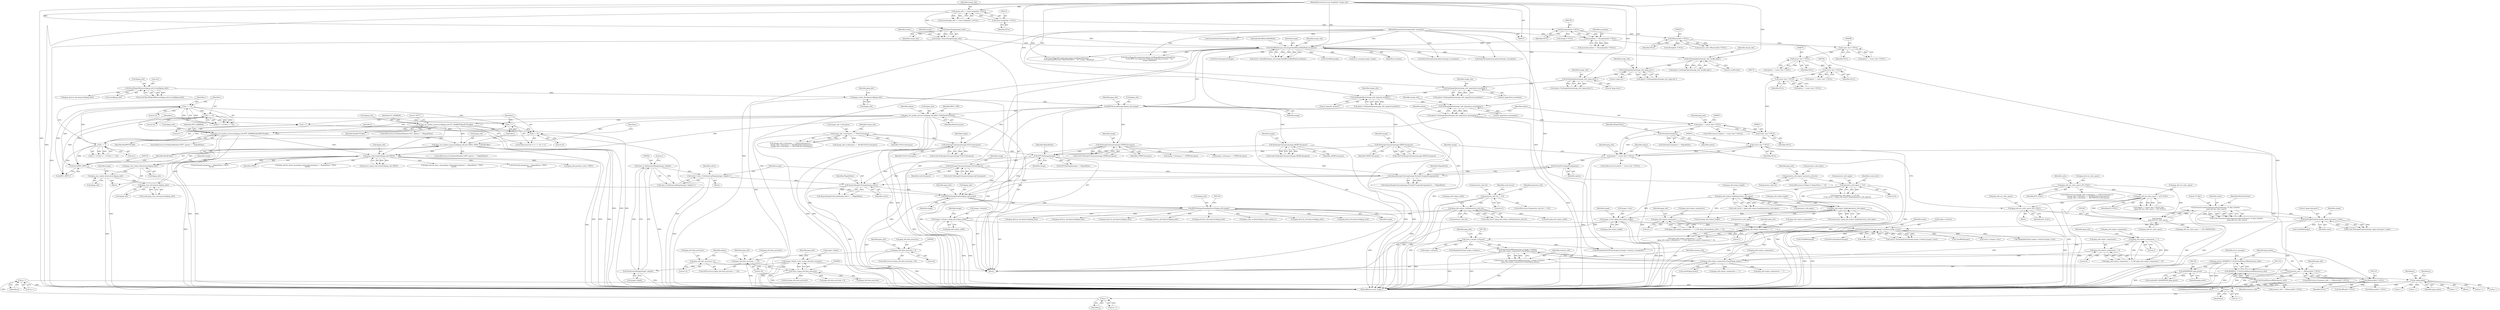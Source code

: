digraph "0_ImageMagick_58cf5bf4fade82e3b510e8f3463a967278a3e410@pointer" {
"1001542" [label="(Call,p++)"];
"1001531" [label="(Call,p++)"];
"1001520" [label="(Call,p++)"];
"1001392" [label="(Call,p=jpeg_pixels)"];
"1001351" [label="(Call,(JSAMPROW) jpeg_pixels)"];
"1001132" [label="(Call,jpeg_pixels=(JSAMPLE *) GetVirtualMemoryBlob(memory_info))"];
"1001134" [label="(Call,(JSAMPLE *) GetVirtualMemoryBlob(memory_info))"];
"1001136" [label="(Call,GetVirtualMemoryBlob(memory_info))"];
"1001120" [label="(Call,memory_info == (MemoryInfo *) NULL)"];
"1001104" [label="(Call,memory_info=AcquireVirtualMemory((size_t) image->columns,\n    jpeg_info.output_components*sizeof(*jpeg_pixels)))"];
"1001106" [label="(Call,AcquireVirtualMemory((size_t) image->columns,\n    jpeg_info.output_components*sizeof(*jpeg_pixels)))"];
"1001107" [label="(Call,(size_t) image->columns)"];
"1001054" [label="(Call,SetImageExtent(image,image->columns,image->rows))"];
"1001031" [label="(Call,SetImageProperty(image,\"jpeg:colorspace\",value))"];
"1001014" [label="(Call,JPEGSetImageSamplingFactor(&jpeg_info,image))"];
"1001010" [label="(Call,JPEGSetImageQuality(&jpeg_info,image))"];
"1000828" [label="(Call,jpeg_start_decompress(&jpeg_info))"];
"1000385" [label="(Call,jpeg_read_header(&jpeg_info,TRUE))"];
"1000372" [label="(Call,jpeg_set_marker_processor(&jpeg_info,(int) (JPEG_APP0+i),ReadProfile))"];
"1000329" [label="(Call,jpeg_set_marker_processor(&jpeg_info,ICC_MARKER,ReadICCProfile))"];
"1000313" [label="(Call,jpeg_set_marker_processor(&jpeg_info,JPEG_COM,ReadComment))"];
"1000309" [label="(Call,JPEGSourceManager(&jpeg_info,image))"];
"1000306" [label="(Call,jpeg_create_decompress(&jpeg_info))"];
"1000207" [label="(Call,ResetMagickMemory(&jpeg_info,0,sizeof(jpeg_info)))"];
"1000179" [label="(Call,OpenBlob(image_info,image,ReadBinaryBlobMode,exception))"];
"1000175" [label="(Call,AcquireImage(image_info))"];
"1000129" [label="(Call,image_info != (const ImageInfo *) NULL)"];
"1000108" [label="(MethodParameterIn,const ImageInfo *image_info)"];
"1000131" [label="(Call,(const ImageInfo *) NULL)"];
"1000173" [label="(Call,image=AcquireImage(image_info))"];
"1000156" [label="(Call,exception != (ExceptionInfo *) NULL)"];
"1000109" [label="(MethodParameterIn,ExceptionInfo *exception)"];
"1000158" [label="(Call,(ExceptionInfo *) NULL)"];
"1000340" [label="(Call,jpeg_set_marker_processor(&jpeg_info,IPTC_MARKER,ReadIPTCProfile))"];
"1000375" [label="(Call,(int) (JPEG_APP0+i))"];
"1000360" [label="(Call,i != 13)"];
"1000356" [label="(Call,i != 2)"];
"1000349" [label="(Call,i < 16)"];
"1000352" [label="(Call,i++)"];
"1000363" [label="(Call,i != 14)"];
"1000346" [label="(Call,i=1)"];
"1000600" [label="(Call,jpeg_calc_output_dimensions(&jpeg_info))"];
"1000528" [label="(Call,jpeg_calc_output_dimensions(&jpeg_info))"];
"1000894" [label="(Call,IsITUFaxImage(image))"];
"1000880" [label="(Call,SetImageColorspace(image,YCbCrColorspace))"];
"1000391" [label="(Call,image_info->colorspace == YCbCrColorspace)"];
"1000864" [label="(Call,SetImageColorspace(image,sRGBColorspace))"];
"1000872" [label="(Call,SetImageColorspace(image,GRAYColorspace))"];
"1000888" [label="(Call,SetImageColorspace(image,CMYKColorspace))"];
"1000950" [label="(Call,AcquireImageColormap(image,colors))"];
"1000916" [label="(Call,AcquireImageColormap(image,StringToUnsignedLong(option)))"];
"1000900" [label="(Call,SetImageColorspace(image,LabColorspace))"];
"1000918" [label="(Call,StringToUnsignedLong(option))"];
"1000909" [label="(Call,option != (const char *) NULL)"];
"1000810" [label="(Call,option != (const char *) NULL)"];
"1000804" [label="(Call,option=GetImageOption(image_info,\"jpeg:fancy-upsampling\"))"];
"1000806" [label="(Call,GetImageOption(image_info,\"jpeg:fancy-upsampling\"))"];
"1000724" [label="(Call,GetImageOption(image_info,\"jpeg:dct-method\"))"];
"1000697" [label="(Call,GetImageOption(image_info,\"jpeg:block-smoothing\"))"];
"1000672" [label="(Call,GetImageOption(image_info,\"jpeg:colors\"))"];
"1000490" [label="(Call,GetImageOption(image_info,\"jpeg:size\"))"];
"1000320" [label="(Call,GetImageOption(image_info,\"profile:skip\"))"];
"1000812" [label="(Call,(const char *) NULL)"];
"1000730" [label="(Call,(const char *) NULL)"];
"1000703" [label="(Call,(const char *) NULL)"];
"1000678" [label="(Call,(const char *) NULL)"];
"1000497" [label="(Call,(const char *) NULL)"];
"1000232" [label="(Call,(MemoryInfo *) NULL)"];
"1000821" [label="(Call,IsStringTrue(option))"];
"1000911" [label="(Call,(const char *) NULL)"];
"1000938" [label="(Call,colors=(size_t) GetQuantumRange(image->depth)+1)"];
"1000941" [label="(Call,(size_t) GetQuantumRange(image->depth))"];
"1000943" [label="(Call,GetQuantumRange(image->depth))"];
"1000845" [label="(Call,image->depth=(size_t) jpeg_info.data_precision)"];
"1000849" [label="(Call,(size_t) jpeg_info.data_precision)"];
"1000660" [label="(Call,jpeg_info.data_precision == 16)"];
"1000643" [label="(Call,jpeg_info.data_precision > 8)"];
"1000665" [label="(Call,jpeg_info.data_precision=12)"];
"1001020" [label="(Call,FormatLocaleString(value,MaxTextExtent,\"%.20g\",(double)\n    jpeg_info.out_color_space))"];
"1001024" [label="(Call,(double)\n    jpeg_info.out_color_space)"];
"1000903" [label="(Call,jpeg_info.out_color_space=JCS_YCbCr)"];
"1000500" [label="(Call,jpeg_info.out_color_space != JCS_YCbCr)"];
"1000407" [label="(Call,jpeg_info.out_color_space=JCS_YCbCr)"];
"1000831" [label="(Call,image->columns=jpeg_info.output_width)"];
"1000556" [label="(Call,jpeg_info.output_width/geometry_info.rho)"];
"1000549" [label="(Call,geometry_info.rho != 0.0)"];
"1000838" [label="(Call,image->rows=jpeg_info.output_height)"];
"1000572" [label="(Call,jpeg_info.output_height/geometry_info.sigma)"];
"1000565" [label="(Call,geometry_info.sigma != 0.0)"];
"1000521" [label="(Call,geometry_info.sigma=geometry_info.rho)"];
"1000581" [label="(Call,jpeg_info.output_height/geometry_info.sigma)"];
"1001112" [label="(Call,jpeg_info.output_components*sizeof(*jpeg_pixels))"];
"1001087" [label="(Call,jpeg_info.output_components != 3)"];
"1001081" [label="(Call,jpeg_info.output_components != 1)"];
"1000926" [label="(Call,jpeg_info.output_components == 1)"];
"1001092" [label="(Call,jpeg_info.output_components != 4)"];
"1001122" [label="(Call,(MemoryInfo *) NULL)"];
"1001542" [label="(Call,p++)"];
"1000810" [label="(Call,option != (const char *) NULL)"];
"1000889" [label="(Identifier,image)"];
"1000902" [label="(Identifier,LabColorspace)"];
"1000726" [label="(Literal,\"jpeg:dct-method\")"];
"1000903" [label="(Call,jpeg_info.out_color_space=JCS_YCbCr)"];
"1000317" [label="(Identifier,ReadComment)"];
"1001033" [label="(Literal,\"jpeg:colorspace\")"];
"1001438" [label="(Call,jpeg_info.output_components == 1)"];
"1000846" [label="(Call,image->depth)"];
"1000340" [label="(Call,jpeg_set_marker_processor(&jpeg_info,IPTC_MARKER,ReadIPTCProfile))"];
"1001373" [label="(Call,jpeg_read_scanlines(&jpeg_info,scanline,1))"];
"1000831" [label="(Call,image->columns=jpeg_info.output_width)"];
"1000947" [label="(Literal,1)"];
"1000345" [label="(ControlStructure,for (i=1; i < 16; i++))"];
"1001486" [label="(Call,p++)"];
"1000392" [label="(Call,image_info->colorspace)"];
"1000944" [label="(Call,image->depth)"];
"1000488" [label="(Call,option=GetImageOption(image_info,\"jpeg:size\"))"];
"1000722" [label="(Call,option=GetImageOption(image_info,\"jpeg:dct-method\"))"];
"1001397" [label="(Call,QueueAuthenticPixels(image,0,y,image->columns,1,exception))"];
"1001047" [label="(Call,CloseBlob(image))"];
"1000182" [label="(Identifier,ReadBinaryBlobMode)"];
"1001034" [label="(Identifier,value)"];
"1000872" [label="(Call,SetImageColorspace(image,GRAYColorspace))"];
"1000579" [label="(Call,scale_factor=jpeg_info.output_height/geometry_info.sigma)"];
"1000951" [label="(Identifier,image)"];
"1000391" [label="(Call,image_info->colorspace == YCbCrColorspace)"];
"1000952" [label="(Identifier,colors)"];
"1000555" [label="(Identifier,scale_factor)"];
"1001839" [label="(Call,jpeg_destroy_decompress(&jpeg_info))"];
"1000699" [label="(Literal,\"jpeg:block-smoothing\")"];
"1000826" [label="(Call,(void) jpeg_start_decompress(&jpeg_info))"];
"1000312" [label="(Identifier,image)"];
"1001089" [label="(Identifier,jpeg_info)"];
"1000674" [label="(Literal,\"jpeg:colors\")"];
"1000936" [label="(Block,)"];
"1001543" [label="(Identifier,p)"];
"1000678" [label="(Call,(const char *) NULL)"];
"1000725" [label="(Identifier,image_info)"];
"1000823" [label="(Identifier,MagickFalse)"];
"1000352" [label="(Call,i++)"];
"1000695" [label="(Call,option=GetImageOption(image_info,\"jpeg:block-smoothing\"))"];
"1000569" [label="(Literal,0.0)"];
"1000896" [label="(Identifier,MagickFalse)"];
"1000337" [label="(Literal,\"IPTC\")"];
"1001054" [label="(Call,SetImageExtent(image,image->columns,image->rows))"];
"1001106" [label="(Call,AcquireVirtualMemory((size_t) image->columns,\n    jpeg_info.output_components*sizeof(*jpeg_pixels)))"];
"1000565" [label="(Call,geometry_info.sigma != 0.0)"];
"1000832" [label="(Call,image->columns)"];
"1000553" [label="(Literal,0.0)"];
"1000504" [label="(Identifier,JCS_YCbCr)"];
"1000698" [label="(Identifier,image_info)"];
"1001132" [label="(Call,jpeg_pixels=(JSAMPLE *) GetVirtualMemoryBlob(memory_info))"];
"1000671" [label="(Identifier,option)"];
"1001121" [label="(Identifier,memory_info)"];
"1000357" [label="(Identifier,i)"];
"1001836" [label="(Call,jpeg_finish_decompress(&jpeg_info))"];
"1000989" [label="(Call,(int) jpeg_info.data_precision)"];
"1000382" [label="(Identifier,i)"];
"1000309" [label="(Call,JPEGSourceManager(&jpeg_info,image))"];
"1000494" [label="(Call,(option != (const char *) NULL) &&\n      (jpeg_info.out_color_space != JCS_YCbCr))"];
"1000407" [label="(Call,jpeg_info.out_color_space=JCS_YCbCr)"];
"1001032" [label="(Identifier,image)"];
"1000642" [label="(ControlStructure,if (jpeg_info.data_precision > 8))"];
"1001010" [label="(Call,JPEGSetImageQuality(&jpeg_info,image))"];
"1001748" [label="(Call,p++)"];
"1000248" [label="(Call,jpeg_destroy_decompress(&jpeg_info))"];
"1001394" [label="(Identifier,jpeg_pixels)"];
"1000307" [label="(Call,&jpeg_info)"];
"1000928" [label="(Identifier,jpeg_info)"];
"1000949" [label="(Call,AcquireImageColormap(image,colors) == MagickFalse)"];
"1000664" [label="(Literal,16)"];
"1000701" [label="(Call,option != (const char *) NULL)"];
"1000529" [label="(Call,&jpeg_info)"];
"1000157" [label="(Identifier,exception)"];
"1001119" [label="(ControlStructure,if (memory_info == (MemoryInfo *) NULL))"];
"1000895" [label="(Identifier,image)"];
"1000667" [label="(Identifier,jpeg_info)"];
"1001353" [label="(Identifier,jpeg_pixels)"];
"1000348" [label="(Literal,1)"];
"1000840" [label="(Identifier,image)"];
"1000874" [label="(Identifier,GRAYColorspace)"];
"1000355" [label="(Call,(i != 2) && (i != 13) && (i != 14))"];
"1001149" [label="(Call,(MemoryInfo *) NULL)"];
"1001667" [label="(Call,p++)"];
"1001021" [label="(Identifier,value)"];
"1001080" [label="(Call,(jpeg_info.output_components != 1) &&\n      (jpeg_info.output_components != 3) && (jpeg_info.output_components != 4))"];
"1001029" [label="(Call,(void) SetImageProperty(image,\"jpeg:colorspace\",value))"];
"1001532" [label="(Identifier,p)"];
"1000521" [label="(Call,geometry_info.sigma=geometry_info.rho)"];
"1000915" [label="(Call,AcquireImageColormap(image,StringToUnsignedLong(option)) == MagickFalse)"];
"1000388" [label="(Identifier,TRUE)"];
"1000130" [label="(Identifier,image_info)"];
"1000389" [label="(ControlStructure,if ((image_info->colorspace == YCbCrColorspace) ||\n      (image_info->colorspace == Rec601YCbCrColorspace) ||\n      (image_info->colorspace == Rec709YCbCrColorspace)))"];
"1000822" [label="(Identifier,option)"];
"1000919" [label="(Identifier,option)"];
"1000179" [label="(Call,OpenBlob(image_info,image,ReadBinaryBlobMode,exception))"];
"1001087" [label="(Call,jpeg_info.output_components != 3)"];
"1000175" [label="(Call,AcquireImage(image_info))"];
"1000811" [label="(Identifier,option)"];
"1001418" [label="(Call,jpeg_info.data_precision > 8)"];
"1000330" [label="(Call,&jpeg_info)"];
"1001052" [label="(Call,status=SetImageExtent(image,image->columns,image->rows))"];
"1000570" [label="(Call,scale_factor > (jpeg_info.output_height/geometry_info.sigma))"];
"1000386" [label="(Call,&jpeg_info)"];
"1000865" [label="(Identifier,image)"];
"1001014" [label="(Call,JPEGSetImageSamplingFactor(&jpeg_info,image))"];
"1000812" [label="(Call,(const char *) NULL)"];
"1000411" [label="(Identifier,JCS_YCbCr)"];
"1000571" [label="(Identifier,scale_factor)"];
"1000886" [label="(Call,(void) SetImageColorspace(image,CMYKColorspace))"];
"1000880" [label="(Call,SetImageColorspace(image,YCbCrColorspace))"];
"1000413" [label="(Identifier,units)"];
"1001367" [label="(Block,)"];
"1000364" [label="(Identifier,i)"];
"1000567" [label="(Identifier,geometry_info)"];
"1000828" [label="(Call,jpeg_start_decompress(&jpeg_info))"];
"1000804" [label="(Call,option=GetImageOption(image_info,\"jpeg:fancy-upsampling\"))"];
"1000515" [label="(ControlStructure,if ((flags & SigmaValue) == 0))"];
"1001201" [label="(Call,jpeg_info.out_color_space == JCS_GRAYSCALE)"];
"1000350" [label="(Identifier,i)"];
"1000581" [label="(Call,jpeg_info.output_height/geometry_info.sigma)"];
"1000344" [label="(Identifier,ReadIPTCProfile)"];
"1001792" [label="(Call,SyncAuthenticPixels(image,exception))"];
"1000183" [label="(Identifier,exception)"];
"1001848" [label="(Call,CloseBlob(image))"];
"1000916" [label="(Call,AcquireImageColormap(image,StringToUnsignedLong(option)))"];
"1000108" [label="(MethodParameterIn,const ImageInfo *image_info)"];
"1000673" [label="(Identifier,image_info)"];
"1000820" [label="(Call,IsStringTrue(option) != MagickFalse)"];
"1000129" [label="(Call,image_info != (const ImageInfo *) NULL)"];
"1000176" [label="(Identifier,image_info)"];
"1000346" [label="(Call,i=1)"];
"1000838" [label="(Call,image->rows=jpeg_info.output_height)"];
"1000232" [label="(Call,(MemoryInfo *) NULL)"];
"1001360" [label="(Call,(ssize_t) image->rows)"];
"1001396" [label="(Identifier,q)"];
"1000670" [label="(Call,option=GetImageOption(image_info,\"jpeg:colors\"))"];
"1001092" [label="(Call,jpeg_info.output_components != 4)"];
"1001024" [label="(Call,(double)\n    jpeg_info.out_color_space)"];
"1000207" [label="(Call,ResetMagickMemory(&jpeg_info,0,sizeof(jpeg_info)))"];
"1000730" [label="(Call,(const char *) NULL)"];
"1000662" [label="(Identifier,jpeg_info)"];
"1000191" [label="(Call,DestroyImageList(image))"];
"1001165" [label="(Call,(MagickSizeType) image->columns*image->rows)"];
"1000550" [label="(Call,geometry_info.rho)"];
"1001022" [label="(Identifier,MaxTextExtent)"];
"1000365" [label="(Literal,14)"];
"1000882" [label="(Identifier,YCbCrColorspace)"];
"1000373" [label="(Call,&jpeg_info)"];
"1000315" [label="(Identifier,jpeg_info)"];
"1000110" [label="(Block,)"];
"1000353" [label="(Identifier,i)"];
"1000173" [label="(Call,image=AcquireImage(image_info))"];
"1000660" [label="(Call,jpeg_info.data_precision == 16)"];
"1000395" [label="(Identifier,YCbCrColorspace)"];
"1001094" [label="(Identifier,jpeg_info)"];
"1001531" [label="(Call,p++)"];
"1000888" [label="(Call,SetImageColorspace(image,CMYKColorspace))"];
"1000349" [label="(Call,i < 16)"];
"1000898" [label="(Call,(void) SetImageColorspace(image,LabColorspace))"];
"1000564" [label="(Call,(geometry_info.sigma != 0.0) &&\n          (scale_factor > (jpeg_info.output_height/geometry_info.sigma)))"];
"1000333" [label="(Identifier,ReadICCProfile)"];
"1000360" [label="(Call,i != 13)"];
"1000585" [label="(Call,geometry_info.sigma)"];
"1000390" [label="(Call,(image_info->colorspace == YCbCrColorspace) ||\n      (image_info->colorspace == Rec601YCbCrColorspace) ||\n      (image_info->colorspace == Rec709YCbCrColorspace))"];
"1000380" [label="(Identifier,ReadProfile)"];
"1001136" [label="(Call,GetVirtualMemoryBlob(memory_info))"];
"1000490" [label="(Call,GetImageOption(image_info,\"jpeg:size\"))"];
"1000109" [label="(MethodParameterIn,ExceptionInfo *exception)"];
"1001059" [label="(Call,image->rows)"];
"1000321" [label="(Identifier,image_info)"];
"1000319" [label="(Identifier,option)"];
"1000359" [label="(Call,(i != 13) && (i != 14))"];
"1001161" [label="(Call,CloseBlob(image))"];
"1000881" [label="(Identifier,image)"];
"1001113" [label="(Call,jpeg_info.output_components)"];
"1000131" [label="(Call,(const ImageInfo *) NULL)"];
"1000864" [label="(Call,SetImageColorspace(image,sRGBColorspace))"];
"1001055" [label="(Identifier,image)"];
"1000953" [label="(Identifier,MagickFalse)"];
"1000911" [label="(Call,(const char *) NULL)"];
"1000814" [label="(Identifier,NULL)"];
"1000178" [label="(Identifier,status)"];
"1000941" [label="(Call,(size_t) GetQuantumRange(image->depth))"];
"1001020" [label="(Call,FormatLocaleString(value,MaxTextExtent,\"%.20g\",(double)\n    jpeg_info.out_color_space))"];
"1001013" [label="(Identifier,image)"];
"1000890" [label="(Identifier,CMYKColorspace)"];
"1000676" [label="(Call,option != (const char *) NULL)"];
"1000926" [label="(Call,jpeg_info.output_components == 1)"];
"1000362" [label="(Literal,13)"];
"1001392" [label="(Call,p=jpeg_pixels)"];
"1000500" [label="(Call,jpeg_info.out_color_space != JCS_YCbCr)"];
"1000939" [label="(Identifier,colors)"];
"1000706" [label="(Call,jpeg_info.do_block_smoothing=IsStringTrue(option) != MagickFalse ? TRUE :\n      FALSE)"];
"1001347" [label="(Call,scanline[0]=(JSAMPROW) jpeg_pixels)"];
"1000314" [label="(Call,&jpeg_info)"];
"1000705" [label="(Identifier,NULL)"];
"1001492" [label="(Call,image->colorspace != CMYKColorspace)"];
"1000839" [label="(Call,image->rows)"];
"1000177" [label="(Call,status=OpenBlob(image_info,image,ReadBinaryBlobMode,exception))"];
"1000497" [label="(Call,(const char *) NULL)"];
"1001351" [label="(Call,(JSAMPROW) jpeg_pixels)"];
"1001017" [label="(Identifier,image)"];
"1001521" [label="(Identifier,p)"];
"1001016" [label="(Identifier,jpeg_info)"];
"1000927" [label="(Call,jpeg_info.output_components)"];
"1000560" [label="(Call,geometry_info.rho)"];
"1001541" [label="(Call,*p++)"];
"1001018" [label="(Call,(void) FormatLocaleString(value,MaxTextExtent,\"%.20g\",(double)\n    jpeg_info.out_color_space))"];
"1001085" [label="(Literal,1)"];
"1001542" [label="(Call,p++)"];
"1000920" [label="(Identifier,MagickFalse)"];
"1001005" [label="(Call,(int) jpeg_info.output_height)"];
"1000181" [label="(Identifier,image)"];
"1000808" [label="(Literal,\"jpeg:fancy-upsampling\")"];
"1000385" [label="(Call,jpeg_read_header(&jpeg_info,TRUE))"];
"1000918" [label="(Call,StringToUnsignedLong(option))"];
"1001114" [label="(Identifier,jpeg_info)"];
"1000893" [label="(Call,IsITUFaxImage(image) != MagickFalse)"];
"1001122" [label="(Call,(MemoryInfo *) NULL)"];
"1000320" [label="(Call,GetImageOption(image_info,\"profile:skip\"))"];
"1000661" [label="(Call,jpeg_info.data_precision)"];
"1001093" [label="(Call,jpeg_info.output_components)"];
"1001015" [label="(Call,&jpeg_info)"];
"1001673" [label="(Call,image->colorspace != CMYKColorspace)"];
"1000913" [label="(Identifier,NULL)"];
"1000557" [label="(Call,jpeg_info.output_width)"];
"1000341" [label="(Call,&jpeg_info)"];
"1000158" [label="(Call,(ExceptionInfo *) NULL)"];
"1000234" [label="(Identifier,NULL)"];
"1000269" [label="(Call,CloseBlob(image))"];
"1000666" [label="(Call,jpeg_info.data_precision)"];
"1001088" [label="(Call,jpeg_info.output_components)"];
"1000925" [label="(Call,(jpeg_info.output_components == 1) && (jpeg_info.quantize_colors == 0))"];
"1000856" [label="(Identifier,jpeg_info)"];
"1000554" [label="(Call,scale_factor=jpeg_info.output_width/geometry_info.rho)"];
"1000323" [label="(ControlStructure,if (IsOptionMember(\"ICC\",option) == MagickFalse))"];
"1000870" [label="(Call,(void) SetImageColorspace(image,GRAYColorspace))"];
"1001166" [label="(Call,(MagickSizeType) image->columns)"];
"1001575" [label="(Call,p++)"];
"1001105" [label="(Identifier,memory_info)"];
"1001120" [label="(Call,memory_info == (MemoryInfo *) NULL)"];
"1000835" [label="(Call,jpeg_info.output_width)"];
"1000347" [label="(Identifier,i)"];
"1000397" [label="(Call,image_info->colorspace == Rec601YCbCrColorspace)"];
"1000383" [label="(Call,(ssize_t) jpeg_read_header(&jpeg_info,TRUE))"];
"1000310" [label="(Call,&jpeg_info)"];
"1001382" [label="(Call,ThrowMagickException(exception,GetMagickModule(),\n          CorruptImageWarning,\"SkipToSyncByte\",\"`%s'\",image->filename))"];
"1000601" [label="(Call,&jpeg_info)"];
"1000495" [label="(Call,option != (const char *) NULL)"];
"1000530" [label="(Identifier,jpeg_info)"];
"1000211" [label="(Call,sizeof(jpeg_info))"];
"1000665" [label="(Call,jpeg_info.data_precision=12)"];
"1000659" [label="(ControlStructure,if (jpeg_info.data_precision == 16))"];
"1000878" [label="(Call,(void) SetImageColorspace(image,YCbCrColorspace))"];
"1000329" [label="(Call,jpeg_set_marker_processor(&jpeg_info,ICC_MARKER,ReadICCProfile))"];
"1000548" [label="(ControlStructure,if (geometry_info.rho != 0.0))"];
"1000815" [label="(Call,jpeg_info.do_fancy_upsampling=IsStringTrue(option) != MagickFalse ? TRUE :\n      FALSE)"];
"1001156" [label="(Call,jpeg_destroy_decompress(&jpeg_info))"];
"1001128" [label="(Identifier,jpeg_info)"];
"1000556" [label="(Call,jpeg_info.output_width/geometry_info.rho)"];
"1000372" [label="(Call,jpeg_set_marker_processor(&jpeg_info,(int) (JPEG_APP0+i),ReadProfile))"];
"1001126" [label="(Call,jpeg_destroy_decompress(&jpeg_info))"];
"1000851" [label="(Call,jpeg_info.data_precision)"];
"1001520" [label="(Call,p++)"];
"1000894" [label="(Call,IsITUFaxImage(image))"];
"1001098" [label="(Call,jpeg_destroy_decompress(&jpeg_info))"];
"1000930" [label="(Literal,1)"];
"1001133" [label="(Identifier,jpeg_pixels)"];
"1001393" [label="(Identifier,p)"];
"1000807" [label="(Identifier,image_info)"];
"1000160" [label="(Identifier,NULL)"];
"1000174" [label="(Identifier,image)"];
"1000606" [label="(Identifier,image)"];
"1000133" [label="(Identifier,NULL)"];
"1001530" [label="(Call,*p++)"];
"1000806" [label="(Call,GetImageOption(image_info,\"jpeg:fancy-upsampling\"))"];
"1000643" [label="(Call,jpeg_info.data_precision > 8)"];
"1000897" [label="(Block,)"];
"1000917" [label="(Identifier,image)"];
"1001031" [label="(Call,SetImageProperty(image,\"jpeg:colorspace\",value))"];
"1000862" [label="(Call,(void) SetImageColorspace(image,sRGBColorspace))"];
"1000306" [label="(Call,jpeg_create_decompress(&jpeg_info))"];
"1000732" [label="(Identifier,NULL)"];
"1000322" [label="(Literal,\"profile:skip\")"];
"1000505" [label="(Block,)"];
"1001077" [label="(Call,DestroyImageList(image))"];
"1001107" [label="(Call,(size_t) image->columns)"];
"1001000" [label="(Call,(int) jpeg_info.output_width)"];
"1000205" [label="(Call,(void) ResetMagickMemory(&jpeg_info,0,sizeof(jpeg_info)))"];
"1000334" [label="(ControlStructure,if (IsOptionMember(\"IPTC\",option) == MagickFalse))"];
"1000180" [label="(Identifier,image_info)"];
"1000697" [label="(Call,GetImageOption(image_info,\"jpeg:block-smoothing\"))"];
"1000900" [label="(Call,SetImageColorspace(image,LabColorspace))"];
"1000710" [label="(Call,IsStringTrue(option) != MagickFalse ? TRUE :\n      FALSE)"];
"1000363" [label="(Call,i != 14)"];
"1000566" [label="(Call,geometry_info.sigma)"];
"1001625" [label="(Call,jpeg_info.output_components == 1)"];
"1000235" [label="(Call,error_manager.image=image)"];
"1000549" [label="(Call,geometry_info.rho != 0.0)"];
"1000155" [label="(Call,assert(exception != (ExceptionInfo *) NULL))"];
"1000909" [label="(Call,option != (const char *) NULL)"];
"1001112" [label="(Call,jpeg_info.output_components*sizeof(*jpeg_pixels))"];
"1001011" [label="(Call,&jpeg_info)"];
"1000672" [label="(Call,GetImageOption(image_info,\"jpeg:colors\"))"];
"1000845" [label="(Call,image->depth=(size_t) jpeg_info.data_precision)"];
"1000572" [label="(Call,jpeg_info.output_height/geometry_info.sigma)"];
"1000351" [label="(Literal,16)"];
"1001134" [label="(Call,(JSAMPLE *) GetVirtualMemoryBlob(memory_info))"];
"1001147" [label="(Call,memory_info != (MemoryInfo *) NULL)"];
"1001091" [label="(Literal,3)"];
"1001026" [label="(Call,jpeg_info.out_color_space)"];
"1000644" [label="(Call,jpeg_info.data_precision)"];
"1000809" [label="(ControlStructure,if (option != (const char *) NULL))"];
"1000318" [label="(Call,option=GetImageOption(image_info,\"profile:skip\"))"];
"1000821" [label="(Call,IsStringTrue(option))"];
"1000943" [label="(Call,GetQuantumRange(image->depth))"];
"1000576" [label="(Call,geometry_info.sigma)"];
"1001137" [label="(Identifier,memory_info)"];
"1001081" [label="(Call,jpeg_info.output_components != 1)"];
"1001519" [label="(Call,*p++)"];
"1000194" [label="(Call,(Image *) NULL)"];
"1000938" [label="(Call,colors=(size_t) GetQuantumRange(image->depth)+1)"];
"1000210" [label="(Literal,0)"];
"1001086" [label="(Call,(jpeg_info.output_components != 3) && (jpeg_info.output_components != 4))"];
"1000805" [label="(Identifier,option)"];
"1000669" [label="(Literal,12)"];
"1000156" [label="(Call,exception != (ExceptionInfo *) NULL)"];
"1000408" [label="(Call,jpeg_info.out_color_space)"];
"1000375" [label="(Call,(int) (JPEG_APP0+i))"];
"1000491" [label="(Identifier,image_info)"];
"1001142" [label="(Identifier,error_manager)"];
"1000650" [label="(Call,ThrowMagickException(exception,GetMagickModule(),OptionError,\n      \"12-bit JPEG not supported. Reducing pixel data to 8 bits\",\"`%s'\",\n      image->filename))"];
"1001109" [label="(Call,image->columns)"];
"1000366" [label="(ControlStructure,if (IsOptionMember(\"APP\",option) == MagickFalse))"];
"1000128" [label="(Call,assert(image_info != (const ImageInfo *) NULL))"];
"1000910" [label="(Identifier,option)"];
"1000582" [label="(Call,jpeg_info.output_height)"];
"1000724" [label="(Call,GetImageOption(image_info,\"jpeg:dct-method\"))"];
"1000256" [label="(Call,(StringInfo *) NULL)"];
"1000501" [label="(Call,jpeg_info.out_color_space)"];
"1001853" [label="(MethodReturn,static Image *)"];
"1000499" [label="(Identifier,NULL)"];
"1000682" [label="(Call,jpeg_info.quantize_colors=TRUE)"];
"1000600" [label="(Call,jpeg_calc_output_dimensions(&jpeg_info))"];
"1000904" [label="(Call,jpeg_info.out_color_space)"];
"1000703" [label="(Call,(const char *) NULL)"];
"1000829" [label="(Call,&jpeg_info)"];
"1000873" [label="(Identifier,image)"];
"1001116" [label="(Call,sizeof(*jpeg_pixels))"];
"1000311" [label="(Identifier,jpeg_info)"];
"1000356" [label="(Call,i != 2)"];
"1000522" [label="(Call,geometry_info.sigma)"];
"1001699" [label="(Call,p++)"];
"1000819" [label="(Call,IsStringTrue(option) != MagickFalse ? TRUE :\n      FALSE)"];
"1000907" [label="(Identifier,JCS_YCbCr)"];
"1000492" [label="(Literal,\"jpeg:size\")"];
"1000933" [label="(Identifier,jpeg_info)"];
"1001096" [label="(Literal,4)"];
"1001844" [label="(Call,RelinquishVirtualMemory(memory_info))"];
"1000849" [label="(Call,(size_t) jpeg_info.data_precision)"];
"1000289" [label="(Call,InheritException(exception,&image->exception))"];
"1001067" [label="(Call,jpeg_destroy_decompress(&jpeg_info))"];
"1000866" [label="(Identifier,sRGBColorspace)"];
"1000361" [label="(Identifier,i)"];
"1000950" [label="(Call,AcquireImageColormap(image,colors))"];
"1000533" [label="(Identifier,image)"];
"1000399" [label="(Identifier,image_info)"];
"1000680" [label="(Identifier,NULL)"];
"1000316" [label="(Identifier,JPEG_COM)"];
"1000528" [label="(Call,jpeg_calc_output_dimensions(&jpeg_info))"];
"1001070" [label="(Call,InheritException(exception,&image->exception))"];
"1001023" [label="(Literal,\"%.20g\")"];
"1000332" [label="(Identifier,ICC_MARKER)"];
"1000847" [label="(Identifier,image)"];
"1000817" [label="(Identifier,jpeg_info)"];
"1001082" [label="(Call,jpeg_info.output_components)"];
"1001104" [label="(Call,memory_info=AcquireVirtualMemory((size_t) image->columns,\n    jpeg_info.output_components*sizeof(*jpeg_pixels)))"];
"1000525" [label="(Call,geometry_info.rho)"];
"1000647" [label="(Literal,8)"];
"1000377" [label="(Call,JPEG_APP0+i)"];
"1000901" [label="(Identifier,image)"];
"1000230" [label="(Call,memory_info=(MemoryInfo *) NULL)"];
"1000313" [label="(Call,jpeg_set_marker_processor(&jpeg_info,JPEG_COM,ReadComment))"];
"1000728" [label="(Call,option != (const char *) NULL)"];
"1000573" [label="(Call,jpeg_info.output_height)"];
"1000940" [label="(Call,(size_t) GetQuantumRange(image->depth)+1)"];
"1001042" [label="(Call,jpeg_destroy_decompress(&jpeg_info))"];
"1001056" [label="(Call,image->columns)"];
"1000908" [label="(ControlStructure,if (option != (const char *) NULL))"];
"1000842" [label="(Call,jpeg_info.output_height)"];
"1000343" [label="(Identifier,IPTC_MARKER)"];
"1001124" [label="(Identifier,NULL)"];
"1000208" [label="(Call,&jpeg_info)"];
"1000358" [label="(Literal,2)"];
"1001409" [label="(Call,(PixelPacket *) NULL)"];
"1001542" -> "1001541"  [label="AST: "];
"1001542" -> "1001543"  [label="CFG: "];
"1001543" -> "1001542"  [label="AST: "];
"1001541" -> "1001542"  [label="CFG: "];
"1001542" -> "1001853"  [label="DDG: "];
"1001542" -> "1001520"  [label="DDG: "];
"1001531" -> "1001542"  [label="DDG: "];
"1001531" -> "1001530"  [label="AST: "];
"1001531" -> "1001532"  [label="CFG: "];
"1001532" -> "1001531"  [label="AST: "];
"1001530" -> "1001531"  [label="CFG: "];
"1001520" -> "1001531"  [label="DDG: "];
"1001520" -> "1001519"  [label="AST: "];
"1001520" -> "1001521"  [label="CFG: "];
"1001521" -> "1001520"  [label="AST: "];
"1001519" -> "1001520"  [label="CFG: "];
"1001392" -> "1001520"  [label="DDG: "];
"1001392" -> "1001367"  [label="AST: "];
"1001392" -> "1001394"  [label="CFG: "];
"1001393" -> "1001392"  [label="AST: "];
"1001394" -> "1001392"  [label="AST: "];
"1001396" -> "1001392"  [label="CFG: "];
"1001392" -> "1001853"  [label="DDG: "];
"1001392" -> "1001853"  [label="DDG: "];
"1001351" -> "1001392"  [label="DDG: "];
"1001392" -> "1001486"  [label="DDG: "];
"1001392" -> "1001575"  [label="DDG: "];
"1001392" -> "1001667"  [label="DDG: "];
"1001392" -> "1001699"  [label="DDG: "];
"1001392" -> "1001748"  [label="DDG: "];
"1001351" -> "1001347"  [label="AST: "];
"1001351" -> "1001353"  [label="CFG: "];
"1001352" -> "1001351"  [label="AST: "];
"1001353" -> "1001351"  [label="AST: "];
"1001347" -> "1001351"  [label="CFG: "];
"1001351" -> "1001853"  [label="DDG: "];
"1001351" -> "1001347"  [label="DDG: "];
"1001132" -> "1001351"  [label="DDG: "];
"1001132" -> "1000110"  [label="AST: "];
"1001132" -> "1001134"  [label="CFG: "];
"1001133" -> "1001132"  [label="AST: "];
"1001134" -> "1001132"  [label="AST: "];
"1001142" -> "1001132"  [label="CFG: "];
"1001132" -> "1001853"  [label="DDG: "];
"1001132" -> "1001853"  [label="DDG: "];
"1001134" -> "1001132"  [label="DDG: "];
"1001134" -> "1001136"  [label="CFG: "];
"1001135" -> "1001134"  [label="AST: "];
"1001136" -> "1001134"  [label="AST: "];
"1001134" -> "1001853"  [label="DDG: "];
"1001136" -> "1001134"  [label="DDG: "];
"1001136" -> "1001137"  [label="CFG: "];
"1001137" -> "1001136"  [label="AST: "];
"1001120" -> "1001136"  [label="DDG: "];
"1001136" -> "1001147"  [label="DDG: "];
"1001136" -> "1001844"  [label="DDG: "];
"1001120" -> "1001119"  [label="AST: "];
"1001120" -> "1001122"  [label="CFG: "];
"1001121" -> "1001120"  [label="AST: "];
"1001122" -> "1001120"  [label="AST: "];
"1001128" -> "1001120"  [label="CFG: "];
"1001133" -> "1001120"  [label="CFG: "];
"1001120" -> "1001853"  [label="DDG: "];
"1001120" -> "1001853"  [label="DDG: "];
"1001104" -> "1001120"  [label="DDG: "];
"1001122" -> "1001120"  [label="DDG: "];
"1001104" -> "1000110"  [label="AST: "];
"1001104" -> "1001106"  [label="CFG: "];
"1001105" -> "1001104"  [label="AST: "];
"1001106" -> "1001104"  [label="AST: "];
"1001121" -> "1001104"  [label="CFG: "];
"1001104" -> "1001853"  [label="DDG: "];
"1001106" -> "1001104"  [label="DDG: "];
"1001106" -> "1001104"  [label="DDG: "];
"1001106" -> "1001112"  [label="CFG: "];
"1001107" -> "1001106"  [label="AST: "];
"1001112" -> "1001106"  [label="AST: "];
"1001106" -> "1001853"  [label="DDG: "];
"1001106" -> "1001853"  [label="DDG: "];
"1001107" -> "1001106"  [label="DDG: "];
"1001112" -> "1001106"  [label="DDG: "];
"1001107" -> "1001109"  [label="CFG: "];
"1001108" -> "1001107"  [label="AST: "];
"1001109" -> "1001107"  [label="AST: "];
"1001114" -> "1001107"  [label="CFG: "];
"1001107" -> "1001853"  [label="DDG: "];
"1001054" -> "1001107"  [label="DDG: "];
"1001107" -> "1001166"  [label="DDG: "];
"1001107" -> "1001397"  [label="DDG: "];
"1001054" -> "1001052"  [label="AST: "];
"1001054" -> "1001059"  [label="CFG: "];
"1001055" -> "1001054"  [label="AST: "];
"1001056" -> "1001054"  [label="AST: "];
"1001059" -> "1001054"  [label="AST: "];
"1001052" -> "1001054"  [label="CFG: "];
"1001054" -> "1001853"  [label="DDG: "];
"1001054" -> "1001853"  [label="DDG: "];
"1001054" -> "1001052"  [label="DDG: "];
"1001054" -> "1001052"  [label="DDG: "];
"1001054" -> "1001052"  [label="DDG: "];
"1001031" -> "1001054"  [label="DDG: "];
"1000831" -> "1001054"  [label="DDG: "];
"1000838" -> "1001054"  [label="DDG: "];
"1001054" -> "1001077"  [label="DDG: "];
"1001054" -> "1001161"  [label="DDG: "];
"1001054" -> "1001165"  [label="DDG: "];
"1001054" -> "1001360"  [label="DDG: "];
"1001054" -> "1001397"  [label="DDG: "];
"1001054" -> "1001848"  [label="DDG: "];
"1001031" -> "1001029"  [label="AST: "];
"1001031" -> "1001034"  [label="CFG: "];
"1001032" -> "1001031"  [label="AST: "];
"1001033" -> "1001031"  [label="AST: "];
"1001034" -> "1001031"  [label="AST: "];
"1001029" -> "1001031"  [label="CFG: "];
"1001031" -> "1001853"  [label="DDG: "];
"1001031" -> "1001029"  [label="DDG: "];
"1001031" -> "1001029"  [label="DDG: "];
"1001031" -> "1001029"  [label="DDG: "];
"1001014" -> "1001031"  [label="DDG: "];
"1001020" -> "1001031"  [label="DDG: "];
"1001031" -> "1001047"  [label="DDG: "];
"1001014" -> "1000110"  [label="AST: "];
"1001014" -> "1001017"  [label="CFG: "];
"1001015" -> "1001014"  [label="AST: "];
"1001017" -> "1001014"  [label="AST: "];
"1001019" -> "1001014"  [label="CFG: "];
"1001014" -> "1001853"  [label="DDG: "];
"1001010" -> "1001014"  [label="DDG: "];
"1001010" -> "1001014"  [label="DDG: "];
"1001014" -> "1001042"  [label="DDG: "];
"1001014" -> "1001067"  [label="DDG: "];
"1001014" -> "1001098"  [label="DDG: "];
"1001014" -> "1001126"  [label="DDG: "];
"1001014" -> "1001156"  [label="DDG: "];
"1001014" -> "1001373"  [label="DDG: "];
"1001014" -> "1001836"  [label="DDG: "];
"1001014" -> "1001839"  [label="DDG: "];
"1001010" -> "1000110"  [label="AST: "];
"1001010" -> "1001013"  [label="CFG: "];
"1001011" -> "1001010"  [label="AST: "];
"1001013" -> "1001010"  [label="AST: "];
"1001016" -> "1001010"  [label="CFG: "];
"1001010" -> "1001853"  [label="DDG: "];
"1000828" -> "1001010"  [label="DDG: "];
"1000894" -> "1001010"  [label="DDG: "];
"1000950" -> "1001010"  [label="DDG: "];
"1000916" -> "1001010"  [label="DDG: "];
"1000900" -> "1001010"  [label="DDG: "];
"1000828" -> "1000826"  [label="AST: "];
"1000828" -> "1000829"  [label="CFG: "];
"1000829" -> "1000828"  [label="AST: "];
"1000826" -> "1000828"  [label="CFG: "];
"1000828" -> "1000826"  [label="DDG: "];
"1000385" -> "1000828"  [label="DDG: "];
"1000600" -> "1000828"  [label="DDG: "];
"1000385" -> "1000383"  [label="AST: "];
"1000385" -> "1000388"  [label="CFG: "];
"1000386" -> "1000385"  [label="AST: "];
"1000388" -> "1000385"  [label="AST: "];
"1000383" -> "1000385"  [label="CFG: "];
"1000385" -> "1001853"  [label="DDG: "];
"1000385" -> "1000383"  [label="DDG: "];
"1000385" -> "1000383"  [label="DDG: "];
"1000372" -> "1000385"  [label="DDG: "];
"1000329" -> "1000385"  [label="DDG: "];
"1000313" -> "1000385"  [label="DDG: "];
"1000340" -> "1000385"  [label="DDG: "];
"1000385" -> "1000528"  [label="DDG: "];
"1000385" -> "1000682"  [label="DDG: "];
"1000385" -> "1000706"  [label="DDG: "];
"1000385" -> "1000710"  [label="DDG: "];
"1000385" -> "1000815"  [label="DDG: "];
"1000385" -> "1000819"  [label="DDG: "];
"1000372" -> "1000366"  [label="AST: "];
"1000372" -> "1000380"  [label="CFG: "];
"1000373" -> "1000372"  [label="AST: "];
"1000375" -> "1000372"  [label="AST: "];
"1000380" -> "1000372"  [label="AST: "];
"1000353" -> "1000372"  [label="CFG: "];
"1000372" -> "1001853"  [label="DDG: "];
"1000372" -> "1001853"  [label="DDG: "];
"1000372" -> "1001853"  [label="DDG: "];
"1000329" -> "1000372"  [label="DDG: "];
"1000313" -> "1000372"  [label="DDG: "];
"1000340" -> "1000372"  [label="DDG: "];
"1000375" -> "1000372"  [label="DDG: "];
"1000329" -> "1000323"  [label="AST: "];
"1000329" -> "1000333"  [label="CFG: "];
"1000330" -> "1000329"  [label="AST: "];
"1000332" -> "1000329"  [label="AST: "];
"1000333" -> "1000329"  [label="AST: "];
"1000337" -> "1000329"  [label="CFG: "];
"1000329" -> "1001853"  [label="DDG: "];
"1000329" -> "1001853"  [label="DDG: "];
"1000329" -> "1001853"  [label="DDG: "];
"1000313" -> "1000329"  [label="DDG: "];
"1000329" -> "1000340"  [label="DDG: "];
"1000313" -> "1000110"  [label="AST: "];
"1000313" -> "1000317"  [label="CFG: "];
"1000314" -> "1000313"  [label="AST: "];
"1000316" -> "1000313"  [label="AST: "];
"1000317" -> "1000313"  [label="AST: "];
"1000319" -> "1000313"  [label="CFG: "];
"1000313" -> "1001853"  [label="DDG: "];
"1000313" -> "1001853"  [label="DDG: "];
"1000313" -> "1001853"  [label="DDG: "];
"1000309" -> "1000313"  [label="DDG: "];
"1000313" -> "1000340"  [label="DDG: "];
"1000309" -> "1000110"  [label="AST: "];
"1000309" -> "1000312"  [label="CFG: "];
"1000310" -> "1000309"  [label="AST: "];
"1000312" -> "1000309"  [label="AST: "];
"1000315" -> "1000309"  [label="CFG: "];
"1000309" -> "1001853"  [label="DDG: "];
"1000306" -> "1000309"  [label="DDG: "];
"1000179" -> "1000309"  [label="DDG: "];
"1000309" -> "1000864"  [label="DDG: "];
"1000309" -> "1000872"  [label="DDG: "];
"1000309" -> "1000880"  [label="DDG: "];
"1000309" -> "1000888"  [label="DDG: "];
"1000306" -> "1000110"  [label="AST: "];
"1000306" -> "1000307"  [label="CFG: "];
"1000307" -> "1000306"  [label="AST: "];
"1000311" -> "1000306"  [label="CFG: "];
"1000306" -> "1001853"  [label="DDG: "];
"1000207" -> "1000306"  [label="DDG: "];
"1000207" -> "1000205"  [label="AST: "];
"1000207" -> "1000211"  [label="CFG: "];
"1000208" -> "1000207"  [label="AST: "];
"1000210" -> "1000207"  [label="AST: "];
"1000211" -> "1000207"  [label="AST: "];
"1000205" -> "1000207"  [label="CFG: "];
"1000207" -> "1000205"  [label="DDG: "];
"1000207" -> "1000205"  [label="DDG: "];
"1000207" -> "1000248"  [label="DDG: "];
"1000179" -> "1000177"  [label="AST: "];
"1000179" -> "1000183"  [label="CFG: "];
"1000180" -> "1000179"  [label="AST: "];
"1000181" -> "1000179"  [label="AST: "];
"1000182" -> "1000179"  [label="AST: "];
"1000183" -> "1000179"  [label="AST: "];
"1000177" -> "1000179"  [label="CFG: "];
"1000179" -> "1001853"  [label="DDG: "];
"1000179" -> "1001853"  [label="DDG: "];
"1000179" -> "1001853"  [label="DDG: "];
"1000179" -> "1000177"  [label="DDG: "];
"1000179" -> "1000177"  [label="DDG: "];
"1000179" -> "1000177"  [label="DDG: "];
"1000179" -> "1000177"  [label="DDG: "];
"1000175" -> "1000179"  [label="DDG: "];
"1000108" -> "1000179"  [label="DDG: "];
"1000173" -> "1000179"  [label="DDG: "];
"1000156" -> "1000179"  [label="DDG: "];
"1000109" -> "1000179"  [label="DDG: "];
"1000179" -> "1000191"  [label="DDG: "];
"1000179" -> "1000235"  [label="DDG: "];
"1000179" -> "1000269"  [label="DDG: "];
"1000179" -> "1000289"  [label="DDG: "];
"1000179" -> "1000320"  [label="DDG: "];
"1000179" -> "1000650"  [label="DDG: "];
"1000179" -> "1001070"  [label="DDG: "];
"1000179" -> "1001382"  [label="DDG: "];
"1000179" -> "1001397"  [label="DDG: "];
"1000175" -> "1000173"  [label="AST: "];
"1000175" -> "1000176"  [label="CFG: "];
"1000176" -> "1000175"  [label="AST: "];
"1000173" -> "1000175"  [label="CFG: "];
"1000175" -> "1000173"  [label="DDG: "];
"1000129" -> "1000175"  [label="DDG: "];
"1000108" -> "1000175"  [label="DDG: "];
"1000129" -> "1000128"  [label="AST: "];
"1000129" -> "1000131"  [label="CFG: "];
"1000130" -> "1000129"  [label="AST: "];
"1000131" -> "1000129"  [label="AST: "];
"1000128" -> "1000129"  [label="CFG: "];
"1000129" -> "1001853"  [label="DDG: "];
"1000129" -> "1000128"  [label="DDG: "];
"1000129" -> "1000128"  [label="DDG: "];
"1000108" -> "1000129"  [label="DDG: "];
"1000131" -> "1000129"  [label="DDG: "];
"1000108" -> "1000107"  [label="AST: "];
"1000108" -> "1001853"  [label="DDG: "];
"1000108" -> "1000320"  [label="DDG: "];
"1000108" -> "1000490"  [label="DDG: "];
"1000108" -> "1000672"  [label="DDG: "];
"1000108" -> "1000697"  [label="DDG: "];
"1000108" -> "1000724"  [label="DDG: "];
"1000108" -> "1000806"  [label="DDG: "];
"1000131" -> "1000133"  [label="CFG: "];
"1000132" -> "1000131"  [label="AST: "];
"1000133" -> "1000131"  [label="AST: "];
"1000131" -> "1000158"  [label="DDG: "];
"1000173" -> "1000110"  [label="AST: "];
"1000174" -> "1000173"  [label="AST: "];
"1000178" -> "1000173"  [label="CFG: "];
"1000173" -> "1001853"  [label="DDG: "];
"1000156" -> "1000155"  [label="AST: "];
"1000156" -> "1000158"  [label="CFG: "];
"1000157" -> "1000156"  [label="AST: "];
"1000158" -> "1000156"  [label="AST: "];
"1000155" -> "1000156"  [label="CFG: "];
"1000156" -> "1001853"  [label="DDG: "];
"1000156" -> "1000155"  [label="DDG: "];
"1000156" -> "1000155"  [label="DDG: "];
"1000109" -> "1000156"  [label="DDG: "];
"1000158" -> "1000156"  [label="DDG: "];
"1000109" -> "1000107"  [label="AST: "];
"1000109" -> "1001853"  [label="DDG: "];
"1000109" -> "1000289"  [label="DDG: "];
"1000109" -> "1000650"  [label="DDG: "];
"1000109" -> "1001070"  [label="DDG: "];
"1000109" -> "1001382"  [label="DDG: "];
"1000109" -> "1001397"  [label="DDG: "];
"1000109" -> "1001792"  [label="DDG: "];
"1000158" -> "1000160"  [label="CFG: "];
"1000159" -> "1000158"  [label="AST: "];
"1000160" -> "1000158"  [label="AST: "];
"1000158" -> "1000194"  [label="DDG: "];
"1000158" -> "1000232"  [label="DDG: "];
"1000340" -> "1000334"  [label="AST: "];
"1000340" -> "1000344"  [label="CFG: "];
"1000341" -> "1000340"  [label="AST: "];
"1000343" -> "1000340"  [label="AST: "];
"1000344" -> "1000340"  [label="AST: "];
"1000347" -> "1000340"  [label="CFG: "];
"1000340" -> "1001853"  [label="DDG: "];
"1000340" -> "1001853"  [label="DDG: "];
"1000340" -> "1001853"  [label="DDG: "];
"1000375" -> "1000377"  [label="CFG: "];
"1000376" -> "1000375"  [label="AST: "];
"1000377" -> "1000375"  [label="AST: "];
"1000380" -> "1000375"  [label="CFG: "];
"1000375" -> "1001853"  [label="DDG: "];
"1000360" -> "1000375"  [label="DDG: "];
"1000363" -> "1000375"  [label="DDG: "];
"1000356" -> "1000375"  [label="DDG: "];
"1000360" -> "1000359"  [label="AST: "];
"1000360" -> "1000362"  [label="CFG: "];
"1000361" -> "1000360"  [label="AST: "];
"1000362" -> "1000360"  [label="AST: "];
"1000364" -> "1000360"  [label="CFG: "];
"1000359" -> "1000360"  [label="CFG: "];
"1000360" -> "1000352"  [label="DDG: "];
"1000360" -> "1000359"  [label="DDG: "];
"1000360" -> "1000359"  [label="DDG: "];
"1000356" -> "1000360"  [label="DDG: "];
"1000360" -> "1000363"  [label="DDG: "];
"1000360" -> "1000377"  [label="DDG: "];
"1000356" -> "1000355"  [label="AST: "];
"1000356" -> "1000358"  [label="CFG: "];
"1000357" -> "1000356"  [label="AST: "];
"1000358" -> "1000356"  [label="AST: "];
"1000361" -> "1000356"  [label="CFG: "];
"1000355" -> "1000356"  [label="CFG: "];
"1000356" -> "1000352"  [label="DDG: "];
"1000356" -> "1000355"  [label="DDG: "];
"1000356" -> "1000355"  [label="DDG: "];
"1000349" -> "1000356"  [label="DDG: "];
"1000356" -> "1000377"  [label="DDG: "];
"1000349" -> "1000345"  [label="AST: "];
"1000349" -> "1000351"  [label="CFG: "];
"1000350" -> "1000349"  [label="AST: "];
"1000351" -> "1000349"  [label="AST: "];
"1000357" -> "1000349"  [label="CFG: "];
"1000382" -> "1000349"  [label="CFG: "];
"1000349" -> "1001853"  [label="DDG: "];
"1000352" -> "1000349"  [label="DDG: "];
"1000346" -> "1000349"  [label="DDG: "];
"1000352" -> "1000345"  [label="AST: "];
"1000352" -> "1000353"  [label="CFG: "];
"1000353" -> "1000352"  [label="AST: "];
"1000350" -> "1000352"  [label="CFG: "];
"1000363" -> "1000352"  [label="DDG: "];
"1000363" -> "1000359"  [label="AST: "];
"1000363" -> "1000365"  [label="CFG: "];
"1000364" -> "1000363"  [label="AST: "];
"1000365" -> "1000363"  [label="AST: "];
"1000359" -> "1000363"  [label="CFG: "];
"1000363" -> "1000359"  [label="DDG: "];
"1000363" -> "1000359"  [label="DDG: "];
"1000363" -> "1000377"  [label="DDG: "];
"1000346" -> "1000345"  [label="AST: "];
"1000346" -> "1000348"  [label="CFG: "];
"1000347" -> "1000346"  [label="AST: "];
"1000348" -> "1000346"  [label="AST: "];
"1000350" -> "1000346"  [label="CFG: "];
"1000600" -> "1000505"  [label="AST: "];
"1000600" -> "1000601"  [label="CFG: "];
"1000601" -> "1000600"  [label="AST: "];
"1000606" -> "1000600"  [label="CFG: "];
"1000600" -> "1001853"  [label="DDG: "];
"1000528" -> "1000600"  [label="DDG: "];
"1000528" -> "1000505"  [label="AST: "];
"1000528" -> "1000529"  [label="CFG: "];
"1000529" -> "1000528"  [label="AST: "];
"1000533" -> "1000528"  [label="CFG: "];
"1000894" -> "1000893"  [label="AST: "];
"1000894" -> "1000895"  [label="CFG: "];
"1000895" -> "1000894"  [label="AST: "];
"1000896" -> "1000894"  [label="CFG: "];
"1000894" -> "1000893"  [label="DDG: "];
"1000880" -> "1000894"  [label="DDG: "];
"1000864" -> "1000894"  [label="DDG: "];
"1000872" -> "1000894"  [label="DDG: "];
"1000888" -> "1000894"  [label="DDG: "];
"1000894" -> "1000900"  [label="DDG: "];
"1000894" -> "1000916"  [label="DDG: "];
"1000894" -> "1000950"  [label="DDG: "];
"1000880" -> "1000878"  [label="AST: "];
"1000880" -> "1000882"  [label="CFG: "];
"1000881" -> "1000880"  [label="AST: "];
"1000882" -> "1000880"  [label="AST: "];
"1000878" -> "1000880"  [label="CFG: "];
"1000880" -> "1001853"  [label="DDG: "];
"1000880" -> "1000878"  [label="DDG: "];
"1000880" -> "1000878"  [label="DDG: "];
"1000391" -> "1000880"  [label="DDG: "];
"1000391" -> "1000390"  [label="AST: "];
"1000391" -> "1000395"  [label="CFG: "];
"1000392" -> "1000391"  [label="AST: "];
"1000395" -> "1000391"  [label="AST: "];
"1000399" -> "1000391"  [label="CFG: "];
"1000390" -> "1000391"  [label="CFG: "];
"1000391" -> "1001853"  [label="DDG: "];
"1000391" -> "1001853"  [label="DDG: "];
"1000391" -> "1000390"  [label="DDG: "];
"1000391" -> "1000390"  [label="DDG: "];
"1000391" -> "1000397"  [label="DDG: "];
"1000864" -> "1000862"  [label="AST: "];
"1000864" -> "1000866"  [label="CFG: "];
"1000865" -> "1000864"  [label="AST: "];
"1000866" -> "1000864"  [label="AST: "];
"1000862" -> "1000864"  [label="CFG: "];
"1000864" -> "1001853"  [label="DDG: "];
"1000864" -> "1000862"  [label="DDG: "];
"1000864" -> "1000862"  [label="DDG: "];
"1000872" -> "1000870"  [label="AST: "];
"1000872" -> "1000874"  [label="CFG: "];
"1000873" -> "1000872"  [label="AST: "];
"1000874" -> "1000872"  [label="AST: "];
"1000870" -> "1000872"  [label="CFG: "];
"1000872" -> "1001853"  [label="DDG: "];
"1000872" -> "1000870"  [label="DDG: "];
"1000872" -> "1000870"  [label="DDG: "];
"1000888" -> "1000886"  [label="AST: "];
"1000888" -> "1000890"  [label="CFG: "];
"1000889" -> "1000888"  [label="AST: "];
"1000890" -> "1000888"  [label="AST: "];
"1000886" -> "1000888"  [label="CFG: "];
"1000888" -> "1001853"  [label="DDG: "];
"1000888" -> "1000886"  [label="DDG: "];
"1000888" -> "1000886"  [label="DDG: "];
"1000888" -> "1001492"  [label="DDG: "];
"1000888" -> "1001673"  [label="DDG: "];
"1000950" -> "1000949"  [label="AST: "];
"1000950" -> "1000952"  [label="CFG: "];
"1000951" -> "1000950"  [label="AST: "];
"1000952" -> "1000950"  [label="AST: "];
"1000953" -> "1000950"  [label="CFG: "];
"1000950" -> "1001853"  [label="DDG: "];
"1000950" -> "1000949"  [label="DDG: "];
"1000950" -> "1000949"  [label="DDG: "];
"1000916" -> "1000950"  [label="DDG: "];
"1000900" -> "1000950"  [label="DDG: "];
"1000938" -> "1000950"  [label="DDG: "];
"1000916" -> "1000915"  [label="AST: "];
"1000916" -> "1000918"  [label="CFG: "];
"1000917" -> "1000916"  [label="AST: "];
"1000918" -> "1000916"  [label="AST: "];
"1000920" -> "1000916"  [label="CFG: "];
"1000916" -> "1001853"  [label="DDG: "];
"1000916" -> "1000915"  [label="DDG: "];
"1000916" -> "1000915"  [label="DDG: "];
"1000900" -> "1000916"  [label="DDG: "];
"1000918" -> "1000916"  [label="DDG: "];
"1000900" -> "1000898"  [label="AST: "];
"1000900" -> "1000902"  [label="CFG: "];
"1000901" -> "1000900"  [label="AST: "];
"1000902" -> "1000900"  [label="AST: "];
"1000898" -> "1000900"  [label="CFG: "];
"1000900" -> "1001853"  [label="DDG: "];
"1000900" -> "1000898"  [label="DDG: "];
"1000900" -> "1000898"  [label="DDG: "];
"1000918" -> "1000919"  [label="CFG: "];
"1000919" -> "1000918"  [label="AST: "];
"1000918" -> "1001853"  [label="DDG: "];
"1000909" -> "1000918"  [label="DDG: "];
"1000909" -> "1000908"  [label="AST: "];
"1000909" -> "1000911"  [label="CFG: "];
"1000910" -> "1000909"  [label="AST: "];
"1000911" -> "1000909"  [label="AST: "];
"1000917" -> "1000909"  [label="CFG: "];
"1000928" -> "1000909"  [label="CFG: "];
"1000909" -> "1001853"  [label="DDG: "];
"1000909" -> "1001853"  [label="DDG: "];
"1000909" -> "1001853"  [label="DDG: "];
"1000810" -> "1000909"  [label="DDG: "];
"1000821" -> "1000909"  [label="DDG: "];
"1000911" -> "1000909"  [label="DDG: "];
"1000810" -> "1000809"  [label="AST: "];
"1000810" -> "1000812"  [label="CFG: "];
"1000811" -> "1000810"  [label="AST: "];
"1000812" -> "1000810"  [label="AST: "];
"1000817" -> "1000810"  [label="CFG: "];
"1000827" -> "1000810"  [label="CFG: "];
"1000804" -> "1000810"  [label="DDG: "];
"1000812" -> "1000810"  [label="DDG: "];
"1000810" -> "1000821"  [label="DDG: "];
"1000804" -> "1000110"  [label="AST: "];
"1000804" -> "1000806"  [label="CFG: "];
"1000805" -> "1000804"  [label="AST: "];
"1000806" -> "1000804"  [label="AST: "];
"1000811" -> "1000804"  [label="CFG: "];
"1000804" -> "1001853"  [label="DDG: "];
"1000806" -> "1000804"  [label="DDG: "];
"1000806" -> "1000804"  [label="DDG: "];
"1000806" -> "1000808"  [label="CFG: "];
"1000807" -> "1000806"  [label="AST: "];
"1000808" -> "1000806"  [label="AST: "];
"1000806" -> "1001853"  [label="DDG: "];
"1000724" -> "1000806"  [label="DDG: "];
"1000724" -> "1000722"  [label="AST: "];
"1000724" -> "1000726"  [label="CFG: "];
"1000725" -> "1000724"  [label="AST: "];
"1000726" -> "1000724"  [label="AST: "];
"1000722" -> "1000724"  [label="CFG: "];
"1000724" -> "1000722"  [label="DDG: "];
"1000724" -> "1000722"  [label="DDG: "];
"1000697" -> "1000724"  [label="DDG: "];
"1000697" -> "1000695"  [label="AST: "];
"1000697" -> "1000699"  [label="CFG: "];
"1000698" -> "1000697"  [label="AST: "];
"1000699" -> "1000697"  [label="AST: "];
"1000695" -> "1000697"  [label="CFG: "];
"1000697" -> "1000695"  [label="DDG: "];
"1000697" -> "1000695"  [label="DDG: "];
"1000672" -> "1000697"  [label="DDG: "];
"1000672" -> "1000670"  [label="AST: "];
"1000672" -> "1000674"  [label="CFG: "];
"1000673" -> "1000672"  [label="AST: "];
"1000674" -> "1000672"  [label="AST: "];
"1000670" -> "1000672"  [label="CFG: "];
"1000672" -> "1000670"  [label="DDG: "];
"1000672" -> "1000670"  [label="DDG: "];
"1000490" -> "1000672"  [label="DDG: "];
"1000490" -> "1000488"  [label="AST: "];
"1000490" -> "1000492"  [label="CFG: "];
"1000491" -> "1000490"  [label="AST: "];
"1000492" -> "1000490"  [label="AST: "];
"1000488" -> "1000490"  [label="CFG: "];
"1000490" -> "1000488"  [label="DDG: "];
"1000490" -> "1000488"  [label="DDG: "];
"1000320" -> "1000490"  [label="DDG: "];
"1000320" -> "1000318"  [label="AST: "];
"1000320" -> "1000322"  [label="CFG: "];
"1000321" -> "1000320"  [label="AST: "];
"1000322" -> "1000320"  [label="AST: "];
"1000318" -> "1000320"  [label="CFG: "];
"1000320" -> "1000318"  [label="DDG: "];
"1000320" -> "1000318"  [label="DDG: "];
"1000812" -> "1000814"  [label="CFG: "];
"1000813" -> "1000812"  [label="AST: "];
"1000814" -> "1000812"  [label="AST: "];
"1000730" -> "1000812"  [label="DDG: "];
"1000812" -> "1000911"  [label="DDG: "];
"1000730" -> "1000728"  [label="AST: "];
"1000730" -> "1000732"  [label="CFG: "];
"1000731" -> "1000730"  [label="AST: "];
"1000732" -> "1000730"  [label="AST: "];
"1000728" -> "1000730"  [label="CFG: "];
"1000730" -> "1000728"  [label="DDG: "];
"1000703" -> "1000730"  [label="DDG: "];
"1000703" -> "1000701"  [label="AST: "];
"1000703" -> "1000705"  [label="CFG: "];
"1000704" -> "1000703"  [label="AST: "];
"1000705" -> "1000703"  [label="AST: "];
"1000701" -> "1000703"  [label="CFG: "];
"1000703" -> "1000701"  [label="DDG: "];
"1000678" -> "1000703"  [label="DDG: "];
"1000678" -> "1000676"  [label="AST: "];
"1000678" -> "1000680"  [label="CFG: "];
"1000679" -> "1000678"  [label="AST: "];
"1000680" -> "1000678"  [label="AST: "];
"1000676" -> "1000678"  [label="CFG: "];
"1000678" -> "1000676"  [label="DDG: "];
"1000497" -> "1000678"  [label="DDG: "];
"1000497" -> "1000495"  [label="AST: "];
"1000497" -> "1000499"  [label="CFG: "];
"1000498" -> "1000497"  [label="AST: "];
"1000499" -> "1000497"  [label="AST: "];
"1000495" -> "1000497"  [label="CFG: "];
"1000497" -> "1000495"  [label="DDG: "];
"1000232" -> "1000497"  [label="DDG: "];
"1000232" -> "1000230"  [label="AST: "];
"1000232" -> "1000234"  [label="CFG: "];
"1000233" -> "1000232"  [label="AST: "];
"1000234" -> "1000232"  [label="AST: "];
"1000230" -> "1000232"  [label="CFG: "];
"1000232" -> "1000230"  [label="DDG: "];
"1000232" -> "1000256"  [label="DDG: "];
"1000821" -> "1000820"  [label="AST: "];
"1000821" -> "1000822"  [label="CFG: "];
"1000822" -> "1000821"  [label="AST: "];
"1000823" -> "1000821"  [label="CFG: "];
"1000821" -> "1000820"  [label="DDG: "];
"1000911" -> "1000913"  [label="CFG: "];
"1000912" -> "1000911"  [label="AST: "];
"1000913" -> "1000911"  [label="AST: "];
"1000911" -> "1001853"  [label="DDG: "];
"1000911" -> "1001122"  [label="DDG: "];
"1000938" -> "1000936"  [label="AST: "];
"1000938" -> "1000940"  [label="CFG: "];
"1000939" -> "1000938"  [label="AST: "];
"1000940" -> "1000938"  [label="AST: "];
"1000951" -> "1000938"  [label="CFG: "];
"1000938" -> "1001853"  [label="DDG: "];
"1000941" -> "1000938"  [label="DDG: "];
"1000941" -> "1000940"  [label="AST: "];
"1000941" -> "1000943"  [label="CFG: "];
"1000942" -> "1000941"  [label="AST: "];
"1000943" -> "1000941"  [label="AST: "];
"1000947" -> "1000941"  [label="CFG: "];
"1000941" -> "1001853"  [label="DDG: "];
"1000941" -> "1000940"  [label="DDG: "];
"1000943" -> "1000941"  [label="DDG: "];
"1000943" -> "1000944"  [label="CFG: "];
"1000944" -> "1000943"  [label="AST: "];
"1000943" -> "1001853"  [label="DDG: "];
"1000845" -> "1000943"  [label="DDG: "];
"1000845" -> "1000110"  [label="AST: "];
"1000845" -> "1000849"  [label="CFG: "];
"1000846" -> "1000845"  [label="AST: "];
"1000849" -> "1000845"  [label="AST: "];
"1000856" -> "1000845"  [label="CFG: "];
"1000845" -> "1001853"  [label="DDG: "];
"1000845" -> "1001853"  [label="DDG: "];
"1000849" -> "1000845"  [label="DDG: "];
"1000849" -> "1000851"  [label="CFG: "];
"1000850" -> "1000849"  [label="AST: "];
"1000851" -> "1000849"  [label="AST: "];
"1000849" -> "1001853"  [label="DDG: "];
"1000660" -> "1000849"  [label="DDG: "];
"1000665" -> "1000849"  [label="DDG: "];
"1000849" -> "1000989"  [label="DDG: "];
"1000849" -> "1001418"  [label="DDG: "];
"1000660" -> "1000659"  [label="AST: "];
"1000660" -> "1000664"  [label="CFG: "];
"1000661" -> "1000660"  [label="AST: "];
"1000664" -> "1000660"  [label="AST: "];
"1000667" -> "1000660"  [label="CFG: "];
"1000671" -> "1000660"  [label="CFG: "];
"1000660" -> "1001853"  [label="DDG: "];
"1000643" -> "1000660"  [label="DDG: "];
"1000643" -> "1000642"  [label="AST: "];
"1000643" -> "1000647"  [label="CFG: "];
"1000644" -> "1000643"  [label="AST: "];
"1000647" -> "1000643"  [label="AST: "];
"1000649" -> "1000643"  [label="CFG: "];
"1000662" -> "1000643"  [label="CFG: "];
"1000643" -> "1001853"  [label="DDG: "];
"1000665" -> "1000659"  [label="AST: "];
"1000665" -> "1000669"  [label="CFG: "];
"1000666" -> "1000665"  [label="AST: "];
"1000669" -> "1000665"  [label="AST: "];
"1000671" -> "1000665"  [label="CFG: "];
"1001020" -> "1001018"  [label="AST: "];
"1001020" -> "1001024"  [label="CFG: "];
"1001021" -> "1001020"  [label="AST: "];
"1001022" -> "1001020"  [label="AST: "];
"1001023" -> "1001020"  [label="AST: "];
"1001024" -> "1001020"  [label="AST: "];
"1001018" -> "1001020"  [label="CFG: "];
"1001020" -> "1001853"  [label="DDG: "];
"1001020" -> "1001853"  [label="DDG: "];
"1001020" -> "1001018"  [label="DDG: "];
"1001020" -> "1001018"  [label="DDG: "];
"1001020" -> "1001018"  [label="DDG: "];
"1001020" -> "1001018"  [label="DDG: "];
"1001024" -> "1001020"  [label="DDG: "];
"1001024" -> "1001026"  [label="CFG: "];
"1001025" -> "1001024"  [label="AST: "];
"1001026" -> "1001024"  [label="AST: "];
"1001024" -> "1001853"  [label="DDG: "];
"1000903" -> "1001024"  [label="DDG: "];
"1000407" -> "1001024"  [label="DDG: "];
"1000500" -> "1001024"  [label="DDG: "];
"1001024" -> "1001201"  [label="DDG: "];
"1000903" -> "1000897"  [label="AST: "];
"1000903" -> "1000907"  [label="CFG: "];
"1000904" -> "1000903"  [label="AST: "];
"1000907" -> "1000903"  [label="AST: "];
"1000910" -> "1000903"  [label="CFG: "];
"1000903" -> "1001853"  [label="DDG: "];
"1000500" -> "1000903"  [label="DDG: "];
"1000500" -> "1000494"  [label="AST: "];
"1000500" -> "1000504"  [label="CFG: "];
"1000501" -> "1000500"  [label="AST: "];
"1000504" -> "1000500"  [label="AST: "];
"1000494" -> "1000500"  [label="CFG: "];
"1000500" -> "1001853"  [label="DDG: "];
"1000500" -> "1000494"  [label="DDG: "];
"1000500" -> "1000494"  [label="DDG: "];
"1000407" -> "1000500"  [label="DDG: "];
"1000407" -> "1000389"  [label="AST: "];
"1000407" -> "1000411"  [label="CFG: "];
"1000408" -> "1000407"  [label="AST: "];
"1000411" -> "1000407"  [label="AST: "];
"1000413" -> "1000407"  [label="CFG: "];
"1000407" -> "1001853"  [label="DDG: "];
"1000831" -> "1000110"  [label="AST: "];
"1000831" -> "1000835"  [label="CFG: "];
"1000832" -> "1000831"  [label="AST: "];
"1000835" -> "1000831"  [label="AST: "];
"1000840" -> "1000831"  [label="CFG: "];
"1000831" -> "1001853"  [label="DDG: "];
"1000831" -> "1001853"  [label="DDG: "];
"1000556" -> "1000831"  [label="DDG: "];
"1000556" -> "1000554"  [label="AST: "];
"1000556" -> "1000560"  [label="CFG: "];
"1000557" -> "1000556"  [label="AST: "];
"1000560" -> "1000556"  [label="AST: "];
"1000554" -> "1000556"  [label="CFG: "];
"1000556" -> "1001853"  [label="DDG: "];
"1000556" -> "1000554"  [label="DDG: "];
"1000556" -> "1000554"  [label="DDG: "];
"1000549" -> "1000556"  [label="DDG: "];
"1000556" -> "1001000"  [label="DDG: "];
"1000549" -> "1000548"  [label="AST: "];
"1000549" -> "1000553"  [label="CFG: "];
"1000550" -> "1000549"  [label="AST: "];
"1000553" -> "1000549"  [label="AST: "];
"1000555" -> "1000549"  [label="CFG: "];
"1000567" -> "1000549"  [label="CFG: "];
"1000549" -> "1001853"  [label="DDG: "];
"1000549" -> "1001853"  [label="DDG: "];
"1000838" -> "1000110"  [label="AST: "];
"1000838" -> "1000842"  [label="CFG: "];
"1000839" -> "1000838"  [label="AST: "];
"1000842" -> "1000838"  [label="AST: "];
"1000847" -> "1000838"  [label="CFG: "];
"1000838" -> "1001853"  [label="DDG: "];
"1000838" -> "1001853"  [label="DDG: "];
"1000572" -> "1000838"  [label="DDG: "];
"1000581" -> "1000838"  [label="DDG: "];
"1000572" -> "1000570"  [label="AST: "];
"1000572" -> "1000576"  [label="CFG: "];
"1000573" -> "1000572"  [label="AST: "];
"1000576" -> "1000572"  [label="AST: "];
"1000570" -> "1000572"  [label="CFG: "];
"1000572" -> "1001853"  [label="DDG: "];
"1000572" -> "1000570"  [label="DDG: "];
"1000572" -> "1000570"  [label="DDG: "];
"1000565" -> "1000572"  [label="DDG: "];
"1000572" -> "1000581"  [label="DDG: "];
"1000572" -> "1000581"  [label="DDG: "];
"1000572" -> "1001005"  [label="DDG: "];
"1000565" -> "1000564"  [label="AST: "];
"1000565" -> "1000569"  [label="CFG: "];
"1000566" -> "1000565"  [label="AST: "];
"1000569" -> "1000565"  [label="AST: "];
"1000571" -> "1000565"  [label="CFG: "];
"1000564" -> "1000565"  [label="CFG: "];
"1000565" -> "1001853"  [label="DDG: "];
"1000565" -> "1000564"  [label="DDG: "];
"1000565" -> "1000564"  [label="DDG: "];
"1000521" -> "1000565"  [label="DDG: "];
"1000565" -> "1000581"  [label="DDG: "];
"1000521" -> "1000515"  [label="AST: "];
"1000521" -> "1000525"  [label="CFG: "];
"1000522" -> "1000521"  [label="AST: "];
"1000525" -> "1000521"  [label="AST: "];
"1000530" -> "1000521"  [label="CFG: "];
"1000581" -> "1000579"  [label="AST: "];
"1000581" -> "1000585"  [label="CFG: "];
"1000582" -> "1000581"  [label="AST: "];
"1000585" -> "1000581"  [label="AST: "];
"1000579" -> "1000581"  [label="CFG: "];
"1000581" -> "1001853"  [label="DDG: "];
"1000581" -> "1000579"  [label="DDG: "];
"1000581" -> "1000579"  [label="DDG: "];
"1000581" -> "1001005"  [label="DDG: "];
"1001112" -> "1001116"  [label="CFG: "];
"1001113" -> "1001112"  [label="AST: "];
"1001116" -> "1001112"  [label="AST: "];
"1001112" -> "1001853"  [label="DDG: "];
"1001087" -> "1001112"  [label="DDG: "];
"1001092" -> "1001112"  [label="DDG: "];
"1001081" -> "1001112"  [label="DDG: "];
"1001112" -> "1001438"  [label="DDG: "];
"1001112" -> "1001625"  [label="DDG: "];
"1001087" -> "1001086"  [label="AST: "];
"1001087" -> "1001091"  [label="CFG: "];
"1001088" -> "1001087"  [label="AST: "];
"1001091" -> "1001087"  [label="AST: "];
"1001094" -> "1001087"  [label="CFG: "];
"1001086" -> "1001087"  [label="CFG: "];
"1001087" -> "1001086"  [label="DDG: "];
"1001087" -> "1001086"  [label="DDG: "];
"1001081" -> "1001087"  [label="DDG: "];
"1001087" -> "1001092"  [label="DDG: "];
"1001081" -> "1001080"  [label="AST: "];
"1001081" -> "1001085"  [label="CFG: "];
"1001082" -> "1001081"  [label="AST: "];
"1001085" -> "1001081"  [label="AST: "];
"1001089" -> "1001081"  [label="CFG: "];
"1001080" -> "1001081"  [label="CFG: "];
"1001081" -> "1001080"  [label="DDG: "];
"1001081" -> "1001080"  [label="DDG: "];
"1000926" -> "1001081"  [label="DDG: "];
"1000926" -> "1000925"  [label="AST: "];
"1000926" -> "1000930"  [label="CFG: "];
"1000927" -> "1000926"  [label="AST: "];
"1000930" -> "1000926"  [label="AST: "];
"1000933" -> "1000926"  [label="CFG: "];
"1000925" -> "1000926"  [label="CFG: "];
"1000926" -> "1001853"  [label="DDG: "];
"1000926" -> "1000925"  [label="DDG: "];
"1000926" -> "1000925"  [label="DDG: "];
"1001092" -> "1001086"  [label="AST: "];
"1001092" -> "1001096"  [label="CFG: "];
"1001093" -> "1001092"  [label="AST: "];
"1001096" -> "1001092"  [label="AST: "];
"1001086" -> "1001092"  [label="CFG: "];
"1001092" -> "1001086"  [label="DDG: "];
"1001092" -> "1001086"  [label="DDG: "];
"1001122" -> "1001124"  [label="CFG: "];
"1001123" -> "1001122"  [label="AST: "];
"1001124" -> "1001122"  [label="AST: "];
"1001122" -> "1001853"  [label="DDG: "];
"1001122" -> "1001149"  [label="DDG: "];
"1001122" -> "1001409"  [label="DDG: "];
}
